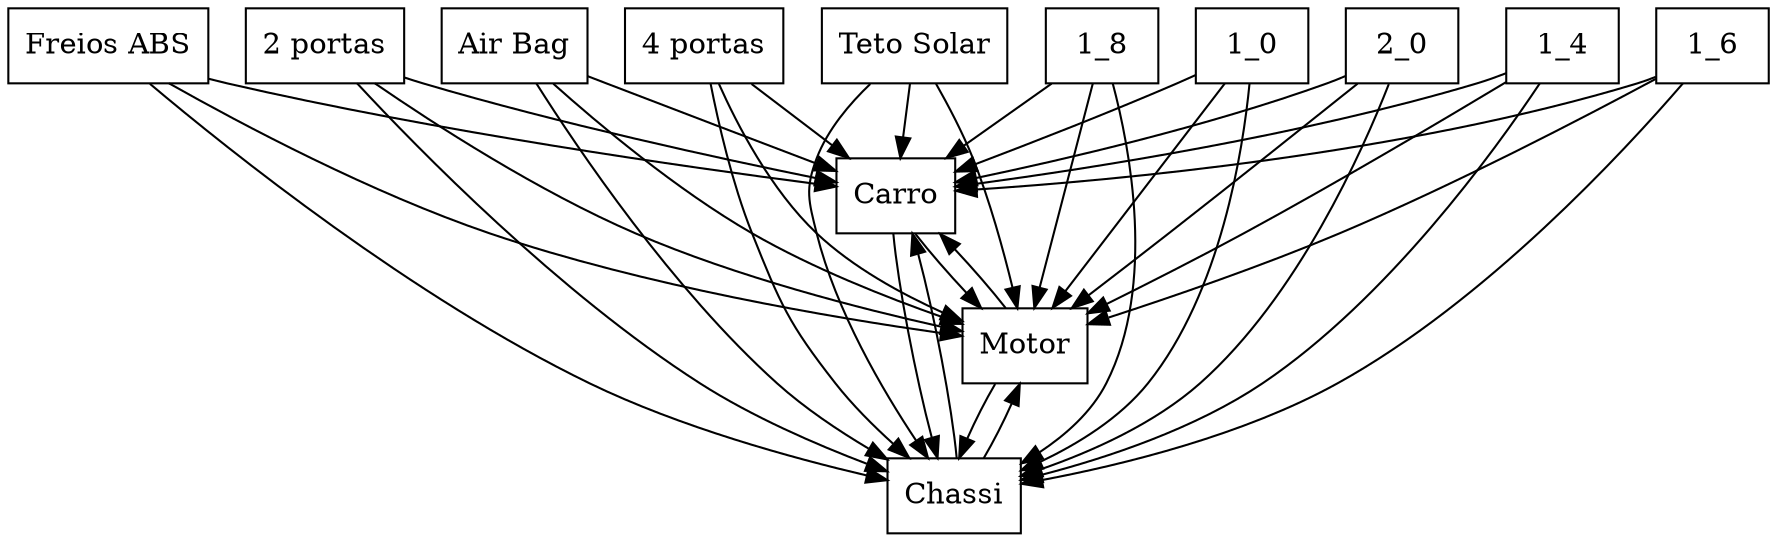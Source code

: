 digraph{
graph [rankdir=TB];
node [shape=box];
edge [arrowhead=normal];
0[label="Carro",]
1[label="Motor",]
2[label="4 portas",]
3[label="Chassi",]
4[label="Freios ABS",]
5[label="2 portas",]
6[label="Air Bag",]
7[label="Teto Solar",]
8[label="1_0",]
9[label="2_0",]
10[label="1_4",]
11[label="1_6",]
12[label="1_8",]
0->1[label="",]
0->3[label="",]
1->0[label="",]
1->3[label="",]
2->0[label="",]
2->1[label="",]
2->3[label="",]
3->0[label="",]
3->1[label="",]
4->0[label="",]
4->1[label="",]
4->3[label="",]
5->0[label="",]
5->1[label="",]
5->3[label="",]
6->0[label="",]
6->1[label="",]
6->3[label="",]
7->0[label="",]
7->1[label="",]
7->3[label="",]
8->0[label="",]
8->1[label="",]
8->3[label="",]
9->0[label="",]
9->1[label="",]
9->3[label="",]
10->0[label="",]
10->1[label="",]
10->3[label="",]
11->0[label="",]
11->1[label="",]
11->3[label="",]
12->0[label="",]
12->1[label="",]
12->3[label="",]
}
